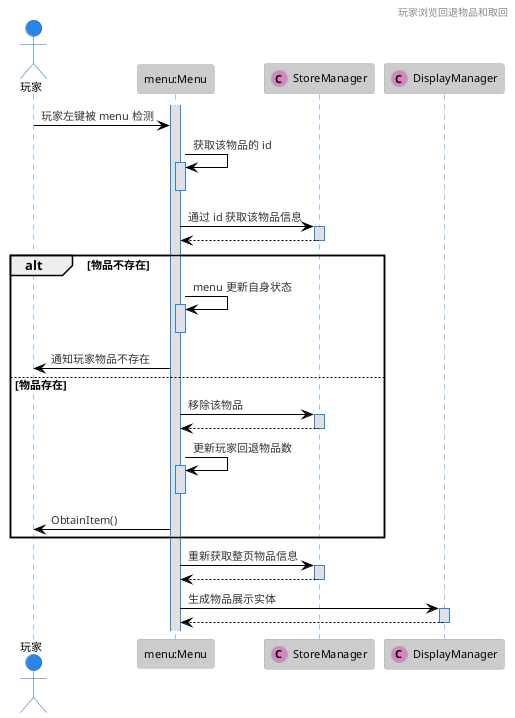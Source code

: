 @startuml sequence diagram
!theme reddress-lightblue

header 玩家浏览回退物品和取回

actor 玩家 as player
participant "menu:Menu" as Menu
participant StoreManager <<(C, #d884c3)>>
participant DisplayManager <<(C, #d884c3)>>

activate Menu

player -> Menu : 玩家左键被 menu 检测
Menu -> Menu : 获取该物品的 id
activate Menu
deactivate Menu
Menu -> StoreManager : 通过 id 获取该物品信息
activate StoreManager
Menu <-- StoreManager
deactivate StoreManager
alt 物品不存在
   Menu -> Menu : menu 更新自身状态
   activate Menu
   deactivate Menu
   player <- Menu : 通知玩家物品不存在
else 物品存在
   Menu -> StoreManager : 移除该物品
   activate StoreManager
   Menu <-- StoreManager
   deactivate StoreManager
   Menu -> Menu : 更新玩家回退物品数
   activate Menu
   deactivate Menu
   player <- Menu : ObtainItem()
end
Menu -> StoreManager : 重新获取整页物品信息
activate StoreManager
Menu <-- StoreManager
deactivate StoreManager
Menu -> DisplayManager : 生成物品展示实体
activate DisplayManager
Menu <-- DisplayManager
deactivate DisplayManager

@enduml